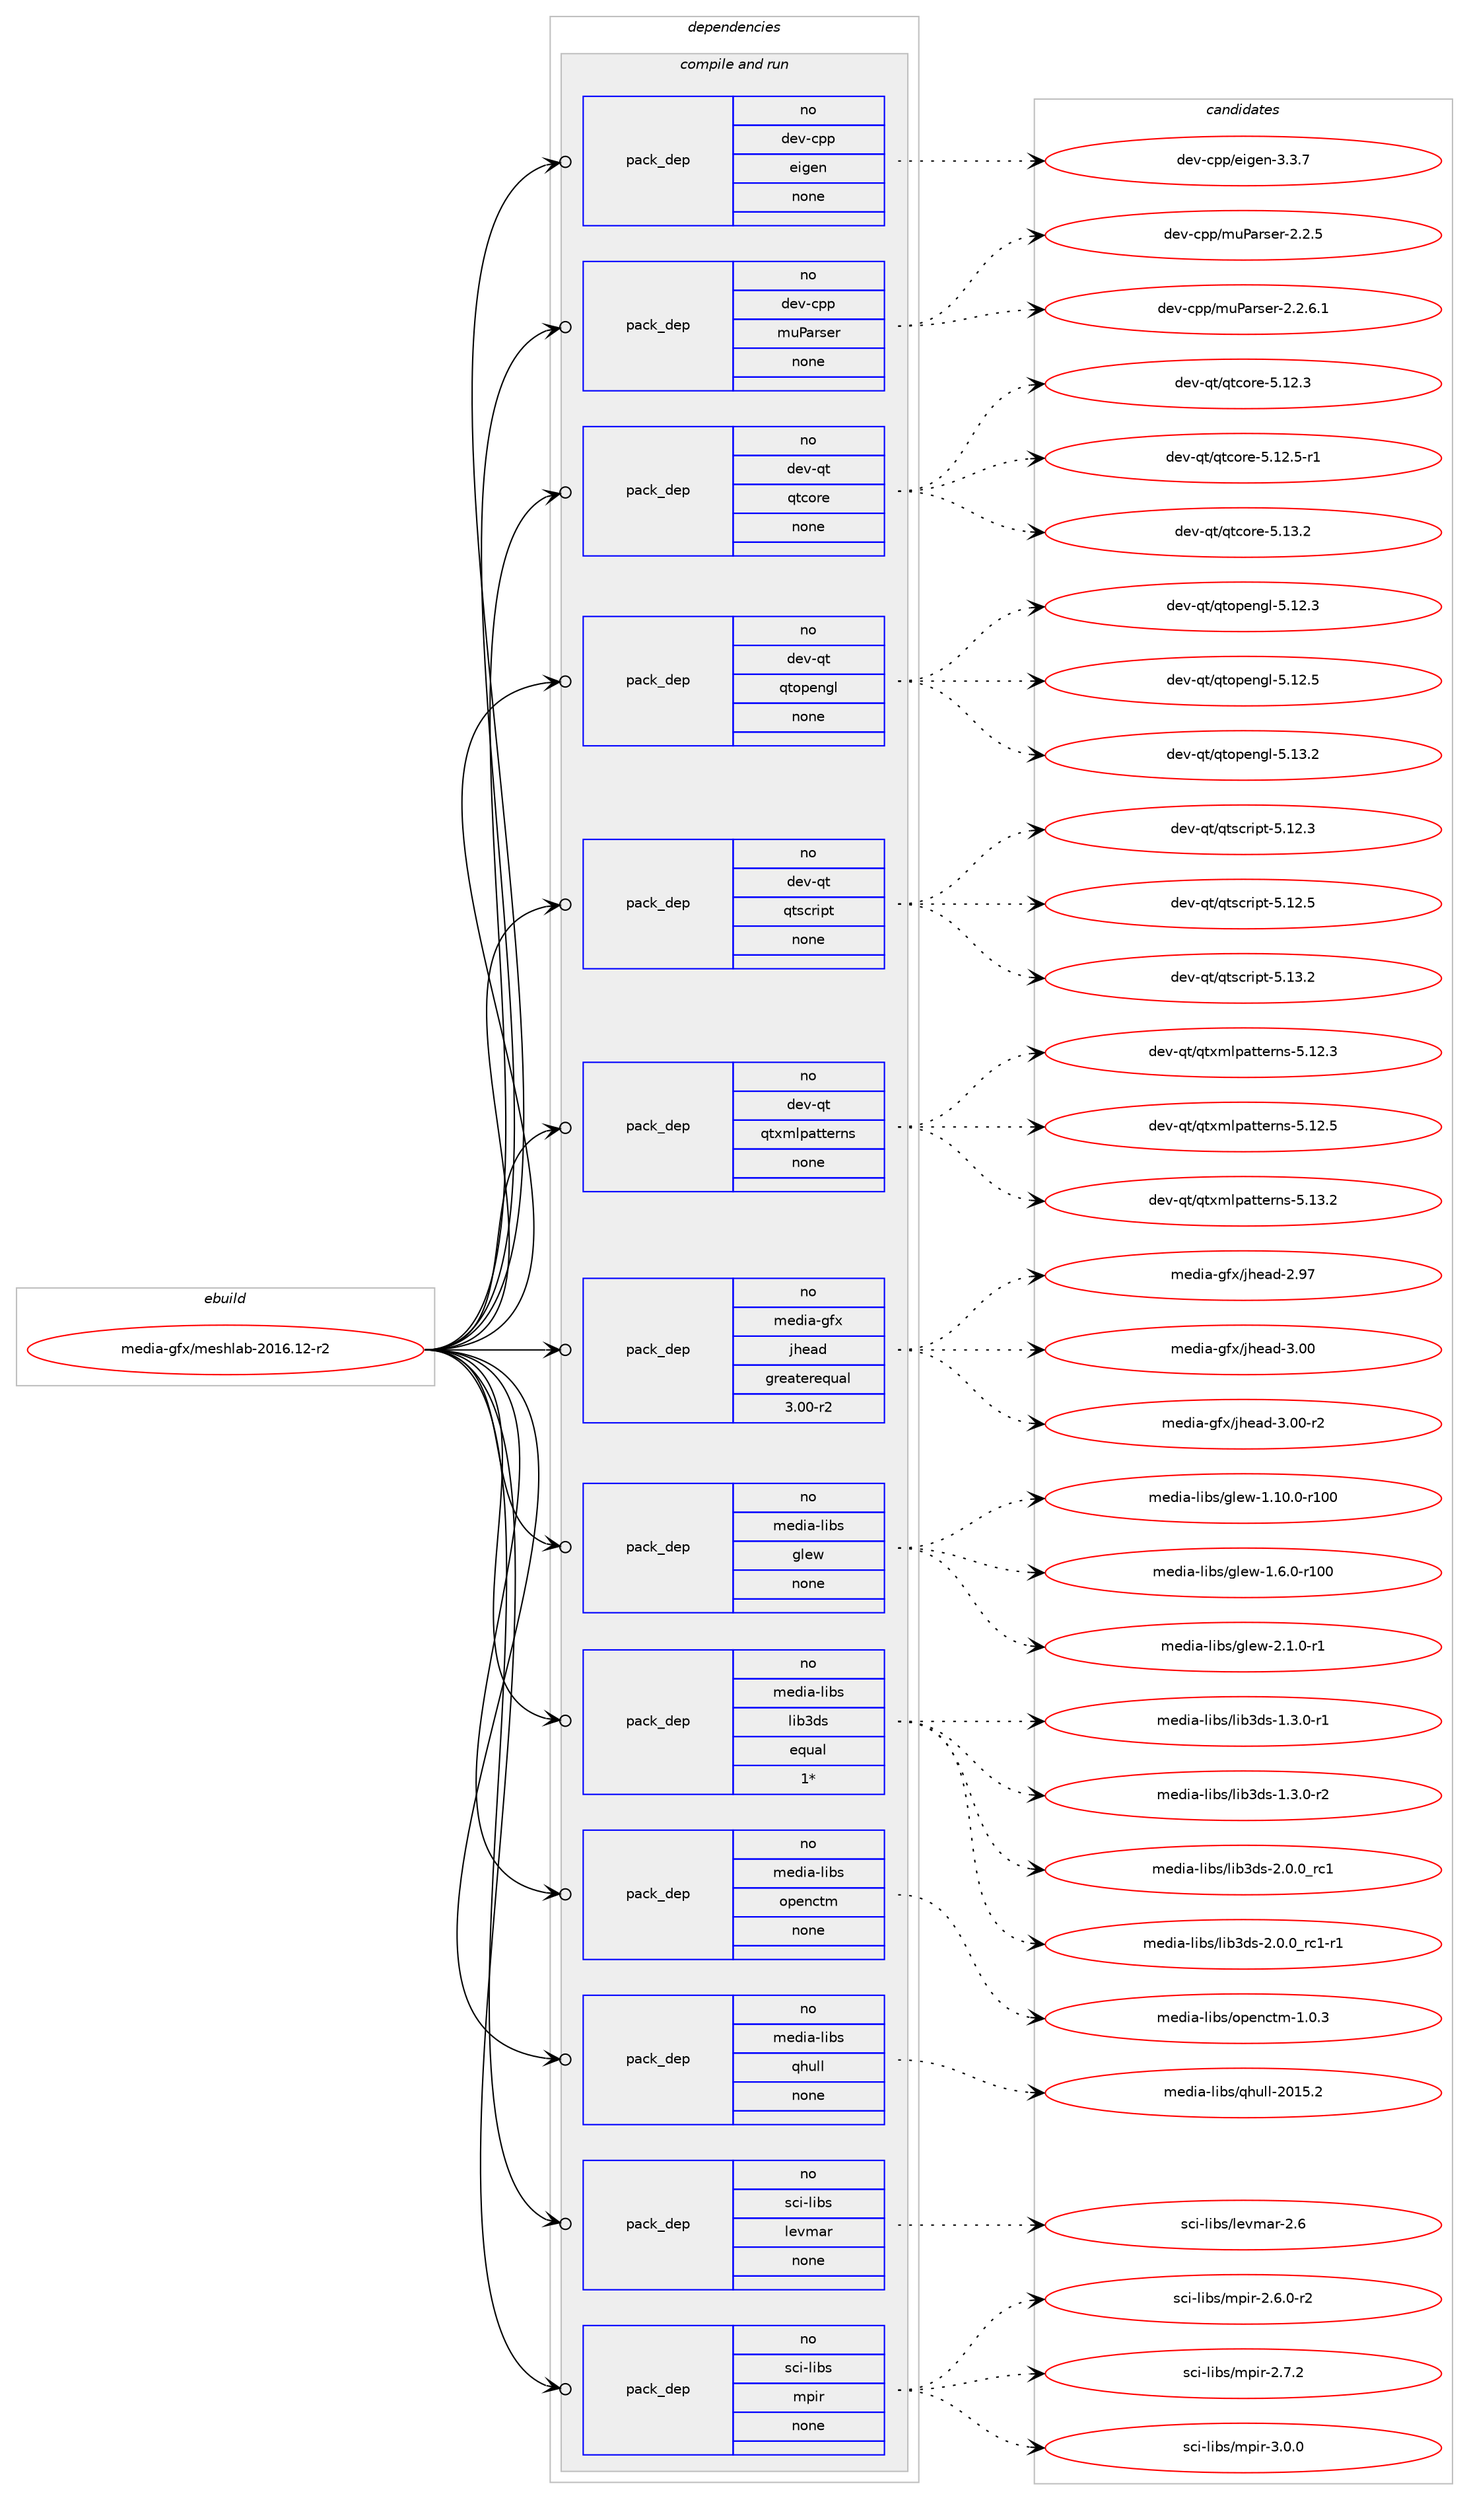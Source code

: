 digraph prolog {

# *************
# Graph options
# *************

newrank=true;
concentrate=true;
compound=true;
graph [rankdir=LR,fontname=Helvetica,fontsize=10,ranksep=1.5];#, ranksep=2.5, nodesep=0.2];
edge  [arrowhead=vee];
node  [fontname=Helvetica,fontsize=10];

# **********
# The ebuild
# **********

subgraph cluster_leftcol {
color=gray;
rank=same;
label=<<i>ebuild</i>>;
id [label="media-gfx/meshlab-2016.12-r2", color=red, width=4, href="../media-gfx/meshlab-2016.12-r2.svg"];
}

# ****************
# The dependencies
# ****************

subgraph cluster_midcol {
color=gray;
label=<<i>dependencies</i>>;
subgraph cluster_compile {
fillcolor="#eeeeee";
style=filled;
label=<<i>compile</i>>;
}
subgraph cluster_compileandrun {
fillcolor="#eeeeee";
style=filled;
label=<<i>compile and run</i>>;
subgraph pack578354 {
dependency782280 [label=<<TABLE BORDER="0" CELLBORDER="1" CELLSPACING="0" CELLPADDING="4" WIDTH="220"><TR><TD ROWSPAN="6" CELLPADDING="30">pack_dep</TD></TR><TR><TD WIDTH="110">no</TD></TR><TR><TD>dev-cpp</TD></TR><TR><TD>eigen</TD></TR><TR><TD>none</TD></TR><TR><TD></TD></TR></TABLE>>, shape=none, color=blue];
}
id:e -> dependency782280:w [weight=20,style="solid",arrowhead="odotvee"];
subgraph pack578355 {
dependency782281 [label=<<TABLE BORDER="0" CELLBORDER="1" CELLSPACING="0" CELLPADDING="4" WIDTH="220"><TR><TD ROWSPAN="6" CELLPADDING="30">pack_dep</TD></TR><TR><TD WIDTH="110">no</TD></TR><TR><TD>dev-cpp</TD></TR><TR><TD>muParser</TD></TR><TR><TD>none</TD></TR><TR><TD></TD></TR></TABLE>>, shape=none, color=blue];
}
id:e -> dependency782281:w [weight=20,style="solid",arrowhead="odotvee"];
subgraph pack578356 {
dependency782282 [label=<<TABLE BORDER="0" CELLBORDER="1" CELLSPACING="0" CELLPADDING="4" WIDTH="220"><TR><TD ROWSPAN="6" CELLPADDING="30">pack_dep</TD></TR><TR><TD WIDTH="110">no</TD></TR><TR><TD>dev-qt</TD></TR><TR><TD>qtcore</TD></TR><TR><TD>none</TD></TR><TR><TD></TD></TR></TABLE>>, shape=none, color=blue];
}
id:e -> dependency782282:w [weight=20,style="solid",arrowhead="odotvee"];
subgraph pack578357 {
dependency782283 [label=<<TABLE BORDER="0" CELLBORDER="1" CELLSPACING="0" CELLPADDING="4" WIDTH="220"><TR><TD ROWSPAN="6" CELLPADDING="30">pack_dep</TD></TR><TR><TD WIDTH="110">no</TD></TR><TR><TD>dev-qt</TD></TR><TR><TD>qtopengl</TD></TR><TR><TD>none</TD></TR><TR><TD></TD></TR></TABLE>>, shape=none, color=blue];
}
id:e -> dependency782283:w [weight=20,style="solid",arrowhead="odotvee"];
subgraph pack578358 {
dependency782284 [label=<<TABLE BORDER="0" CELLBORDER="1" CELLSPACING="0" CELLPADDING="4" WIDTH="220"><TR><TD ROWSPAN="6" CELLPADDING="30">pack_dep</TD></TR><TR><TD WIDTH="110">no</TD></TR><TR><TD>dev-qt</TD></TR><TR><TD>qtscript</TD></TR><TR><TD>none</TD></TR><TR><TD></TD></TR></TABLE>>, shape=none, color=blue];
}
id:e -> dependency782284:w [weight=20,style="solid",arrowhead="odotvee"];
subgraph pack578359 {
dependency782285 [label=<<TABLE BORDER="0" CELLBORDER="1" CELLSPACING="0" CELLPADDING="4" WIDTH="220"><TR><TD ROWSPAN="6" CELLPADDING="30">pack_dep</TD></TR><TR><TD WIDTH="110">no</TD></TR><TR><TD>dev-qt</TD></TR><TR><TD>qtxmlpatterns</TD></TR><TR><TD>none</TD></TR><TR><TD></TD></TR></TABLE>>, shape=none, color=blue];
}
id:e -> dependency782285:w [weight=20,style="solid",arrowhead="odotvee"];
subgraph pack578360 {
dependency782286 [label=<<TABLE BORDER="0" CELLBORDER="1" CELLSPACING="0" CELLPADDING="4" WIDTH="220"><TR><TD ROWSPAN="6" CELLPADDING="30">pack_dep</TD></TR><TR><TD WIDTH="110">no</TD></TR><TR><TD>media-gfx</TD></TR><TR><TD>jhead</TD></TR><TR><TD>greaterequal</TD></TR><TR><TD>3.00-r2</TD></TR></TABLE>>, shape=none, color=blue];
}
id:e -> dependency782286:w [weight=20,style="solid",arrowhead="odotvee"];
subgraph pack578361 {
dependency782287 [label=<<TABLE BORDER="0" CELLBORDER="1" CELLSPACING="0" CELLPADDING="4" WIDTH="220"><TR><TD ROWSPAN="6" CELLPADDING="30">pack_dep</TD></TR><TR><TD WIDTH="110">no</TD></TR><TR><TD>media-libs</TD></TR><TR><TD>glew</TD></TR><TR><TD>none</TD></TR><TR><TD></TD></TR></TABLE>>, shape=none, color=blue];
}
id:e -> dependency782287:w [weight=20,style="solid",arrowhead="odotvee"];
subgraph pack578362 {
dependency782288 [label=<<TABLE BORDER="0" CELLBORDER="1" CELLSPACING="0" CELLPADDING="4" WIDTH="220"><TR><TD ROWSPAN="6" CELLPADDING="30">pack_dep</TD></TR><TR><TD WIDTH="110">no</TD></TR><TR><TD>media-libs</TD></TR><TR><TD>lib3ds</TD></TR><TR><TD>equal</TD></TR><TR><TD>1*</TD></TR></TABLE>>, shape=none, color=blue];
}
id:e -> dependency782288:w [weight=20,style="solid",arrowhead="odotvee"];
subgraph pack578363 {
dependency782289 [label=<<TABLE BORDER="0" CELLBORDER="1" CELLSPACING="0" CELLPADDING="4" WIDTH="220"><TR><TD ROWSPAN="6" CELLPADDING="30">pack_dep</TD></TR><TR><TD WIDTH="110">no</TD></TR><TR><TD>media-libs</TD></TR><TR><TD>openctm</TD></TR><TR><TD>none</TD></TR><TR><TD></TD></TR></TABLE>>, shape=none, color=blue];
}
id:e -> dependency782289:w [weight=20,style="solid",arrowhead="odotvee"];
subgraph pack578364 {
dependency782290 [label=<<TABLE BORDER="0" CELLBORDER="1" CELLSPACING="0" CELLPADDING="4" WIDTH="220"><TR><TD ROWSPAN="6" CELLPADDING="30">pack_dep</TD></TR><TR><TD WIDTH="110">no</TD></TR><TR><TD>media-libs</TD></TR><TR><TD>qhull</TD></TR><TR><TD>none</TD></TR><TR><TD></TD></TR></TABLE>>, shape=none, color=blue];
}
id:e -> dependency782290:w [weight=20,style="solid",arrowhead="odotvee"];
subgraph pack578365 {
dependency782291 [label=<<TABLE BORDER="0" CELLBORDER="1" CELLSPACING="0" CELLPADDING="4" WIDTH="220"><TR><TD ROWSPAN="6" CELLPADDING="30">pack_dep</TD></TR><TR><TD WIDTH="110">no</TD></TR><TR><TD>sci-libs</TD></TR><TR><TD>levmar</TD></TR><TR><TD>none</TD></TR><TR><TD></TD></TR></TABLE>>, shape=none, color=blue];
}
id:e -> dependency782291:w [weight=20,style="solid",arrowhead="odotvee"];
subgraph pack578366 {
dependency782292 [label=<<TABLE BORDER="0" CELLBORDER="1" CELLSPACING="0" CELLPADDING="4" WIDTH="220"><TR><TD ROWSPAN="6" CELLPADDING="30">pack_dep</TD></TR><TR><TD WIDTH="110">no</TD></TR><TR><TD>sci-libs</TD></TR><TR><TD>mpir</TD></TR><TR><TD>none</TD></TR><TR><TD></TD></TR></TABLE>>, shape=none, color=blue];
}
id:e -> dependency782292:w [weight=20,style="solid",arrowhead="odotvee"];
}
subgraph cluster_run {
fillcolor="#eeeeee";
style=filled;
label=<<i>run</i>>;
}
}

# **************
# The candidates
# **************

subgraph cluster_choices {
rank=same;
color=gray;
label=<<i>candidates</i>>;

subgraph choice578354 {
color=black;
nodesep=1;
choice100101118459911211247101105103101110455146514655 [label="dev-cpp/eigen-3.3.7", color=red, width=4,href="../dev-cpp/eigen-3.3.7.svg"];
dependency782280:e -> choice100101118459911211247101105103101110455146514655:w [style=dotted,weight="100"];
}
subgraph choice578355 {
color=black;
nodesep=1;
choice1001011184599112112471091178097114115101114455046504653 [label="dev-cpp/muParser-2.2.5", color=red, width=4,href="../dev-cpp/muParser-2.2.5.svg"];
choice10010111845991121124710911780971141151011144550465046544649 [label="dev-cpp/muParser-2.2.6.1", color=red, width=4,href="../dev-cpp/muParser-2.2.6.1.svg"];
dependency782281:e -> choice1001011184599112112471091178097114115101114455046504653:w [style=dotted,weight="100"];
dependency782281:e -> choice10010111845991121124710911780971141151011144550465046544649:w [style=dotted,weight="100"];
}
subgraph choice578356 {
color=black;
nodesep=1;
choice10010111845113116471131169911111410145534649504651 [label="dev-qt/qtcore-5.12.3", color=red, width=4,href="../dev-qt/qtcore-5.12.3.svg"];
choice100101118451131164711311699111114101455346495046534511449 [label="dev-qt/qtcore-5.12.5-r1", color=red, width=4,href="../dev-qt/qtcore-5.12.5-r1.svg"];
choice10010111845113116471131169911111410145534649514650 [label="dev-qt/qtcore-5.13.2", color=red, width=4,href="../dev-qt/qtcore-5.13.2.svg"];
dependency782282:e -> choice10010111845113116471131169911111410145534649504651:w [style=dotted,weight="100"];
dependency782282:e -> choice100101118451131164711311699111114101455346495046534511449:w [style=dotted,weight="100"];
dependency782282:e -> choice10010111845113116471131169911111410145534649514650:w [style=dotted,weight="100"];
}
subgraph choice578357 {
color=black;
nodesep=1;
choice100101118451131164711311611111210111010310845534649504651 [label="dev-qt/qtopengl-5.12.3", color=red, width=4,href="../dev-qt/qtopengl-5.12.3.svg"];
choice100101118451131164711311611111210111010310845534649504653 [label="dev-qt/qtopengl-5.12.5", color=red, width=4,href="../dev-qt/qtopengl-5.12.5.svg"];
choice100101118451131164711311611111210111010310845534649514650 [label="dev-qt/qtopengl-5.13.2", color=red, width=4,href="../dev-qt/qtopengl-5.13.2.svg"];
dependency782283:e -> choice100101118451131164711311611111210111010310845534649504651:w [style=dotted,weight="100"];
dependency782283:e -> choice100101118451131164711311611111210111010310845534649504653:w [style=dotted,weight="100"];
dependency782283:e -> choice100101118451131164711311611111210111010310845534649514650:w [style=dotted,weight="100"];
}
subgraph choice578358 {
color=black;
nodesep=1;
choice10010111845113116471131161159911410511211645534649504651 [label="dev-qt/qtscript-5.12.3", color=red, width=4,href="../dev-qt/qtscript-5.12.3.svg"];
choice10010111845113116471131161159911410511211645534649504653 [label="dev-qt/qtscript-5.12.5", color=red, width=4,href="../dev-qt/qtscript-5.12.5.svg"];
choice10010111845113116471131161159911410511211645534649514650 [label="dev-qt/qtscript-5.13.2", color=red, width=4,href="../dev-qt/qtscript-5.13.2.svg"];
dependency782284:e -> choice10010111845113116471131161159911410511211645534649504651:w [style=dotted,weight="100"];
dependency782284:e -> choice10010111845113116471131161159911410511211645534649504653:w [style=dotted,weight="100"];
dependency782284:e -> choice10010111845113116471131161159911410511211645534649514650:w [style=dotted,weight="100"];
}
subgraph choice578359 {
color=black;
nodesep=1;
choice10010111845113116471131161201091081129711611610111411011545534649504651 [label="dev-qt/qtxmlpatterns-5.12.3", color=red, width=4,href="../dev-qt/qtxmlpatterns-5.12.3.svg"];
choice10010111845113116471131161201091081129711611610111411011545534649504653 [label="dev-qt/qtxmlpatterns-5.12.5", color=red, width=4,href="../dev-qt/qtxmlpatterns-5.12.5.svg"];
choice10010111845113116471131161201091081129711611610111411011545534649514650 [label="dev-qt/qtxmlpatterns-5.13.2", color=red, width=4,href="../dev-qt/qtxmlpatterns-5.13.2.svg"];
dependency782285:e -> choice10010111845113116471131161201091081129711611610111411011545534649504651:w [style=dotted,weight="100"];
dependency782285:e -> choice10010111845113116471131161201091081129711611610111411011545534649504653:w [style=dotted,weight="100"];
dependency782285:e -> choice10010111845113116471131161201091081129711611610111411011545534649514650:w [style=dotted,weight="100"];
}
subgraph choice578360 {
color=black;
nodesep=1;
choice109101100105974510310212047106104101971004550465755 [label="media-gfx/jhead-2.97", color=red, width=4,href="../media-gfx/jhead-2.97.svg"];
choice109101100105974510310212047106104101971004551464848 [label="media-gfx/jhead-3.00", color=red, width=4,href="../media-gfx/jhead-3.00.svg"];
choice1091011001059745103102120471061041019710045514648484511450 [label="media-gfx/jhead-3.00-r2", color=red, width=4,href="../media-gfx/jhead-3.00-r2.svg"];
dependency782286:e -> choice109101100105974510310212047106104101971004550465755:w [style=dotted,weight="100"];
dependency782286:e -> choice109101100105974510310212047106104101971004551464848:w [style=dotted,weight="100"];
dependency782286:e -> choice1091011001059745103102120471061041019710045514648484511450:w [style=dotted,weight="100"];
}
subgraph choice578361 {
color=black;
nodesep=1;
choice109101100105974510810598115471031081011194549464948464845114494848 [label="media-libs/glew-1.10.0-r100", color=red, width=4,href="../media-libs/glew-1.10.0-r100.svg"];
choice1091011001059745108105981154710310810111945494654464845114494848 [label="media-libs/glew-1.6.0-r100", color=red, width=4,href="../media-libs/glew-1.6.0-r100.svg"];
choice109101100105974510810598115471031081011194550464946484511449 [label="media-libs/glew-2.1.0-r1", color=red, width=4,href="../media-libs/glew-2.1.0-r1.svg"];
dependency782287:e -> choice109101100105974510810598115471031081011194549464948464845114494848:w [style=dotted,weight="100"];
dependency782287:e -> choice1091011001059745108105981154710310810111945494654464845114494848:w [style=dotted,weight="100"];
dependency782287:e -> choice109101100105974510810598115471031081011194550464946484511449:w [style=dotted,weight="100"];
}
subgraph choice578362 {
color=black;
nodesep=1;
choice1091011001059745108105981154710810598511001154549465146484511449 [label="media-libs/lib3ds-1.3.0-r1", color=red, width=4,href="../media-libs/lib3ds-1.3.0-r1.svg"];
choice1091011001059745108105981154710810598511001154549465146484511450 [label="media-libs/lib3ds-1.3.0-r2", color=red, width=4,href="../media-libs/lib3ds-1.3.0-r2.svg"];
choice109101100105974510810598115471081059851100115455046484648951149949 [label="media-libs/lib3ds-2.0.0_rc1", color=red, width=4,href="../media-libs/lib3ds-2.0.0_rc1.svg"];
choice1091011001059745108105981154710810598511001154550464846489511499494511449 [label="media-libs/lib3ds-2.0.0_rc1-r1", color=red, width=4,href="../media-libs/lib3ds-2.0.0_rc1-r1.svg"];
dependency782288:e -> choice1091011001059745108105981154710810598511001154549465146484511449:w [style=dotted,weight="100"];
dependency782288:e -> choice1091011001059745108105981154710810598511001154549465146484511450:w [style=dotted,weight="100"];
dependency782288:e -> choice109101100105974510810598115471081059851100115455046484648951149949:w [style=dotted,weight="100"];
dependency782288:e -> choice1091011001059745108105981154710810598511001154550464846489511499494511449:w [style=dotted,weight="100"];
}
subgraph choice578363 {
color=black;
nodesep=1;
choice1091011001059745108105981154711111210111099116109454946484651 [label="media-libs/openctm-1.0.3", color=red, width=4,href="../media-libs/openctm-1.0.3.svg"];
dependency782289:e -> choice1091011001059745108105981154711111210111099116109454946484651:w [style=dotted,weight="100"];
}
subgraph choice578364 {
color=black;
nodesep=1;
choice1091011001059745108105981154711310411710810845504849534650 [label="media-libs/qhull-2015.2", color=red, width=4,href="../media-libs/qhull-2015.2.svg"];
dependency782290:e -> choice1091011001059745108105981154711310411710810845504849534650:w [style=dotted,weight="100"];
}
subgraph choice578365 {
color=black;
nodesep=1;
choice115991054510810598115471081011181099711445504654 [label="sci-libs/levmar-2.6", color=red, width=4,href="../sci-libs/levmar-2.6.svg"];
dependency782291:e -> choice115991054510810598115471081011181099711445504654:w [style=dotted,weight="100"];
}
subgraph choice578366 {
color=black;
nodesep=1;
choice115991054510810598115471091121051144550465446484511450 [label="sci-libs/mpir-2.6.0-r2", color=red, width=4,href="../sci-libs/mpir-2.6.0-r2.svg"];
choice11599105451081059811547109112105114455046554650 [label="sci-libs/mpir-2.7.2", color=red, width=4,href="../sci-libs/mpir-2.7.2.svg"];
choice11599105451081059811547109112105114455146484648 [label="sci-libs/mpir-3.0.0", color=red, width=4,href="../sci-libs/mpir-3.0.0.svg"];
dependency782292:e -> choice115991054510810598115471091121051144550465446484511450:w [style=dotted,weight="100"];
dependency782292:e -> choice11599105451081059811547109112105114455046554650:w [style=dotted,weight="100"];
dependency782292:e -> choice11599105451081059811547109112105114455146484648:w [style=dotted,weight="100"];
}
}

}
